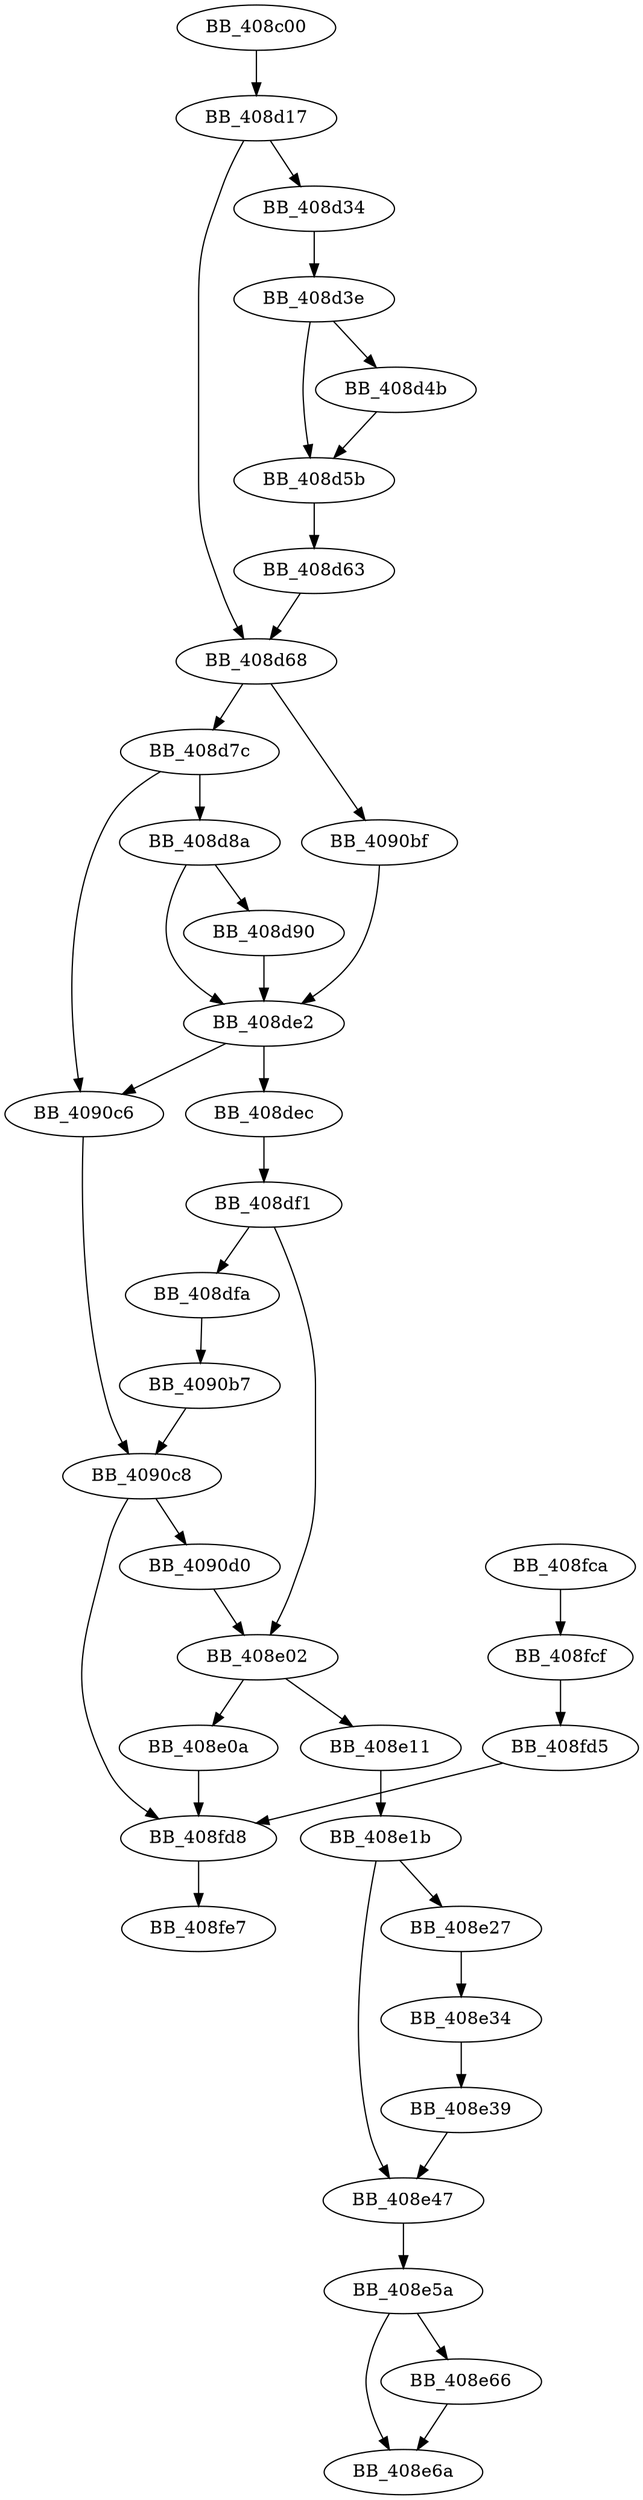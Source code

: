DiGraph sub_408C00{
BB_408c00->BB_408d17
BB_408d17->BB_408d34
BB_408d17->BB_408d68
BB_408d34->BB_408d3e
BB_408d3e->BB_408d4b
BB_408d3e->BB_408d5b
BB_408d4b->BB_408d5b
BB_408d5b->BB_408d63
BB_408d63->BB_408d68
BB_408d68->BB_408d7c
BB_408d68->BB_4090bf
BB_408d7c->BB_408d8a
BB_408d7c->BB_4090c6
BB_408d8a->BB_408d90
BB_408d8a->BB_408de2
BB_408d90->BB_408de2
BB_408de2->BB_408dec
BB_408de2->BB_4090c6
BB_408dec->BB_408df1
BB_408df1->BB_408dfa
BB_408df1->BB_408e02
BB_408dfa->BB_4090b7
BB_408e02->BB_408e0a
BB_408e02->BB_408e11
BB_408e0a->BB_408fd8
BB_408e11->BB_408e1b
BB_408e1b->BB_408e27
BB_408e1b->BB_408e47
BB_408e27->BB_408e34
BB_408e34->BB_408e39
BB_408e39->BB_408e47
BB_408e47->BB_408e5a
BB_408e5a->BB_408e66
BB_408e5a->BB_408e6a
BB_408e66->BB_408e6a
BB_408fca->BB_408fcf
BB_408fcf->BB_408fd5
BB_408fd5->BB_408fd8
BB_408fd8->BB_408fe7
BB_4090b7->BB_4090c8
BB_4090bf->BB_408de2
BB_4090c6->BB_4090c8
BB_4090c8->BB_408fd8
BB_4090c8->BB_4090d0
BB_4090d0->BB_408e02
}
